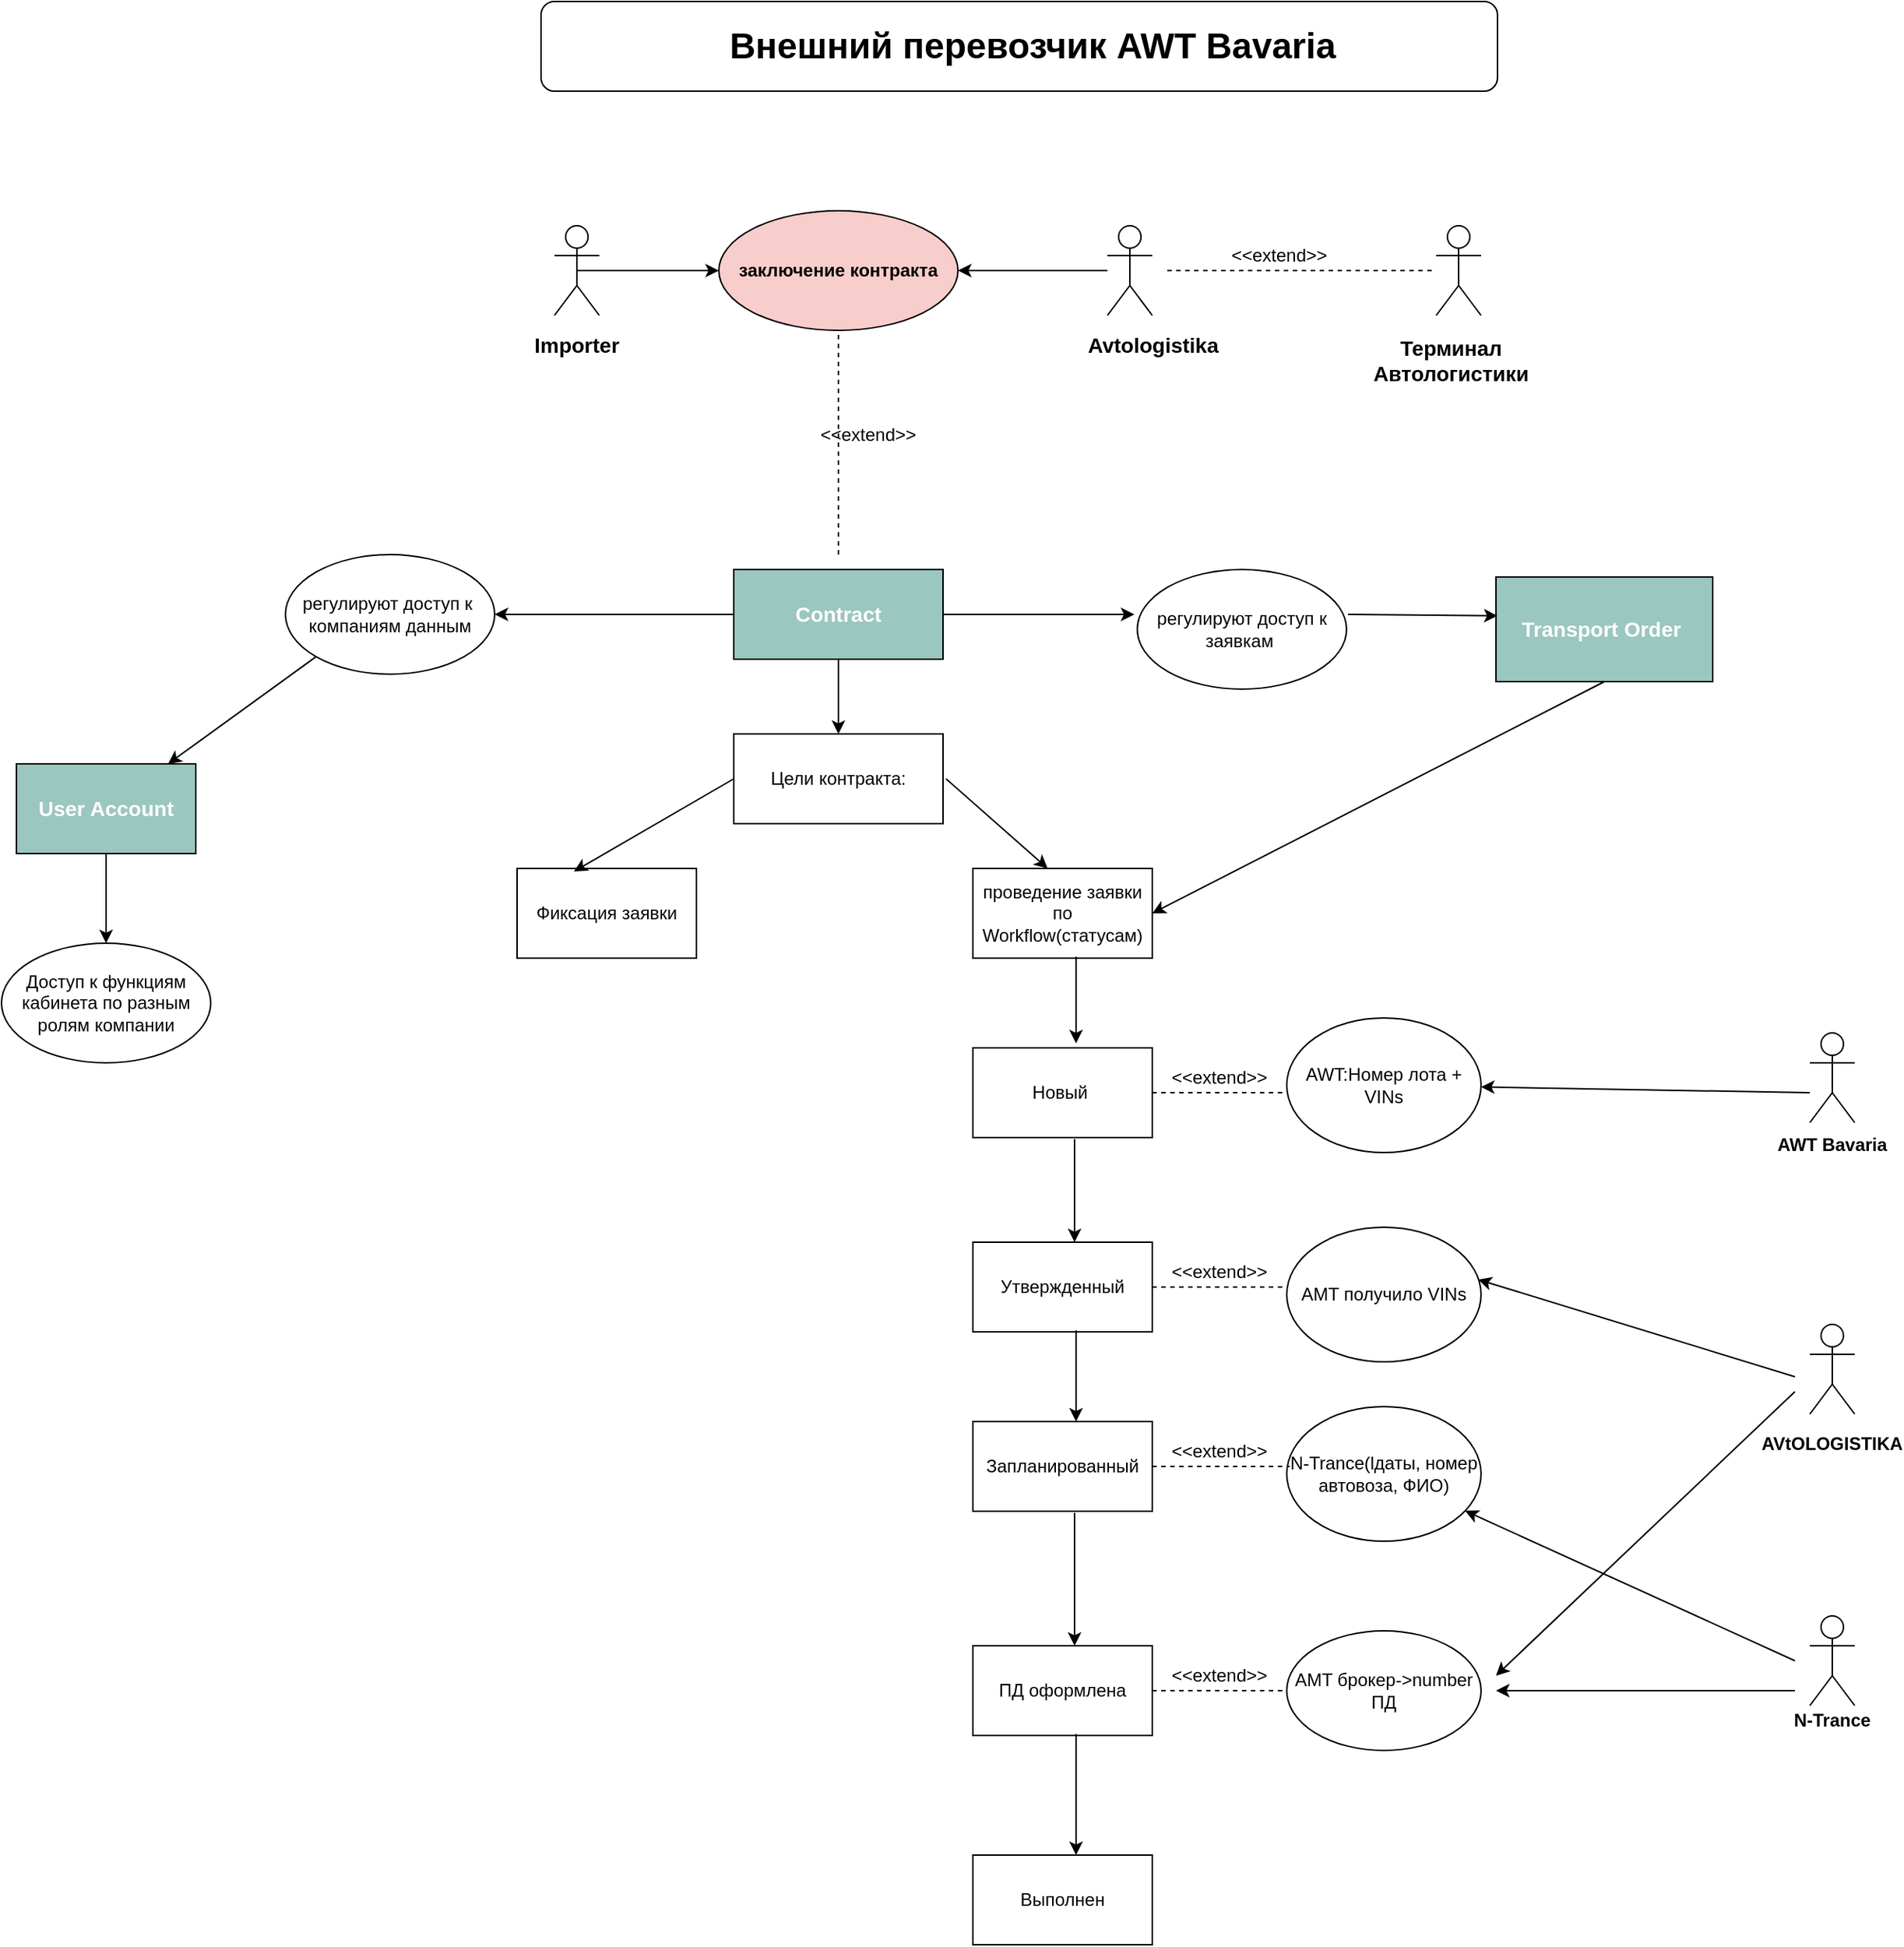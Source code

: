 <mxfile pages="1" version="11.2.1" type="github"><diagram id="hOKpGn4hMfoYbDpZg5hE" name="Page-1"><mxGraphModel dx="1422" dy="796" grid="1" gridSize="10" guides="1" tooltips="1" connect="1" arrows="1" fold="1" page="1" pageScale="1" pageWidth="827" pageHeight="1169" math="0" shadow="0"><root><mxCell id="0"/><mxCell id="1" parent="0"/><mxCell id="SEftxIGA5j4Dj2vKl4Z--4" value="Цели контракта:" style="rounded=0;whiteSpace=wrap;html=1;" parent="1" vertex="1"><mxGeometry x="490" y="550" width="140" height="60" as="geometry"/></mxCell><mxCell id="SEftxIGA5j4Dj2vKl4Z--5" value="Фиксация заявки" style="rounded=0;whiteSpace=wrap;html=1;" parent="1" vertex="1"><mxGeometry x="345" y="640" width="120" height="60" as="geometry"/></mxCell><mxCell id="SEftxIGA5j4Dj2vKl4Z--6" value="проведение заявки по Workflow(статусам)" style="rounded=0;whiteSpace=wrap;html=1;" parent="1" vertex="1"><mxGeometry x="650" y="640" width="120" height="60" as="geometry"/></mxCell><mxCell id="SEftxIGA5j4Dj2vKl4Z--7" value="" style="endArrow=classic;html=1;entryX=0.575;entryY=-0.05;entryDx=0;entryDy=0;entryPerimeter=0;" parent="1" target="SEftxIGA5j4Dj2vKl4Z--8" edge="1"><mxGeometry width="50" height="50" relative="1" as="geometry"><mxPoint x="719" y="699" as="sourcePoint"/><mxPoint x="718" y="750" as="targetPoint"/></mxGeometry></mxCell><mxCell id="SEftxIGA5j4Dj2vKl4Z--8" value="Новый&amp;nbsp;" style="rounded=0;whiteSpace=wrap;html=1;" parent="1" vertex="1"><mxGeometry x="650" y="760" width="120" height="60" as="geometry"/></mxCell><mxCell id="SEftxIGA5j4Dj2vKl4Z--9" value="" style="endArrow=classic;html=1;exitX=0;exitY=0.5;exitDx=0;exitDy=0;entryX=0.317;entryY=0.033;entryDx=0;entryDy=0;entryPerimeter=0;" parent="1" source="SEftxIGA5j4Dj2vKl4Z--4" target="SEftxIGA5j4Dj2vKl4Z--5" edge="1"><mxGeometry width="50" height="50" relative="1" as="geometry"><mxPoint x="360" y="630" as="sourcePoint"/><mxPoint x="410" y="580" as="targetPoint"/></mxGeometry></mxCell><mxCell id="SEftxIGA5j4Dj2vKl4Z--10" value="" style="endArrow=classic;html=1;" parent="1" edge="1"><mxGeometry width="50" height="50" relative="1" as="geometry"><mxPoint x="632" y="580" as="sourcePoint"/><mxPoint x="700" y="640" as="targetPoint"/></mxGeometry></mxCell><mxCell id="SEftxIGA5j4Dj2vKl4Z--11" value="" style="endArrow=classic;html=1;exitX=0.567;exitY=1.017;exitDx=0;exitDy=0;exitPerimeter=0;" parent="1" source="SEftxIGA5j4Dj2vKl4Z--8" edge="1"><mxGeometry width="50" height="50" relative="1" as="geometry"><mxPoint x="710" y="940" as="sourcePoint"/><mxPoint x="718" y="890" as="targetPoint"/></mxGeometry></mxCell><mxCell id="SEftxIGA5j4Dj2vKl4Z--12" value="Утвержденный" style="rounded=0;whiteSpace=wrap;html=1;" parent="1" vertex="1"><mxGeometry x="650" y="890" width="120" height="60" as="geometry"/></mxCell><mxCell id="SEftxIGA5j4Dj2vKl4Z--13" value="" style="endArrow=none;dashed=1;html=1;exitX=1;exitY=0.5;exitDx=0;exitDy=0;" parent="1" source="SEftxIGA5j4Dj2vKl4Z--8" edge="1"><mxGeometry width="50" height="50" relative="1" as="geometry"><mxPoint x="810" y="830" as="sourcePoint"/><mxPoint x="860" y="790" as="targetPoint"/></mxGeometry></mxCell><mxCell id="SEftxIGA5j4Dj2vKl4Z--14" value="" style="endArrow=none;dashed=1;html=1;exitX=1;exitY=0.5;exitDx=0;exitDy=0;" parent="1" source="SEftxIGA5j4Dj2vKl4Z--12" edge="1"><mxGeometry width="50" height="50" relative="1" as="geometry"><mxPoint x="830" y="950" as="sourcePoint"/><mxPoint x="860" y="920" as="targetPoint"/></mxGeometry></mxCell><mxCell id="SEftxIGA5j4Dj2vKl4Z--15" value="&lt;span style=&quot;white-space: normal&quot;&gt;AWT:Номер лота + VINs&lt;/span&gt;" style="ellipse;whiteSpace=wrap;html=1;" parent="1" vertex="1"><mxGeometry x="860" y="740" width="130" height="90" as="geometry"/></mxCell><mxCell id="SEftxIGA5j4Dj2vKl4Z--16" value="AMT получило VINs" style="ellipse;whiteSpace=wrap;html=1;" parent="1" vertex="1"><mxGeometry x="860" y="880" width="130" height="90" as="geometry"/></mxCell><mxCell id="SEftxIGA5j4Dj2vKl4Z--17" value="" style="endArrow=classic;html=1;exitX=0.575;exitY=0.983;exitDx=0;exitDy=0;exitPerimeter=0;" parent="1" source="SEftxIGA5j4Dj2vKl4Z--12" edge="1"><mxGeometry width="50" height="50" relative="1" as="geometry"><mxPoint x="710" y="1060" as="sourcePoint"/><mxPoint x="719" y="1010" as="targetPoint"/></mxGeometry></mxCell><mxCell id="SEftxIGA5j4Dj2vKl4Z--18" value="Запланированный" style="rounded=0;whiteSpace=wrap;html=1;" parent="1" vertex="1"><mxGeometry x="650" y="1010" width="120" height="60" as="geometry"/></mxCell><mxCell id="SEftxIGA5j4Dj2vKl4Z--19" value="N-Trance(lдаты, номер автовоза, ФИО)" style="ellipse;whiteSpace=wrap;html=1;" parent="1" vertex="1"><mxGeometry x="860" y="1000" width="130" height="90" as="geometry"/></mxCell><mxCell id="SEftxIGA5j4Dj2vKl4Z--20" value="" style="endArrow=none;dashed=1;html=1;exitX=1;exitY=0.5;exitDx=0;exitDy=0;" parent="1" source="SEftxIGA5j4Dj2vKl4Z--18" edge="1"><mxGeometry width="50" height="50" relative="1" as="geometry"><mxPoint x="780" y="1070" as="sourcePoint"/><mxPoint x="862" y="1040" as="targetPoint"/></mxGeometry></mxCell><mxCell id="SEftxIGA5j4Dj2vKl4Z--21" value="" style="endArrow=classic;html=1;exitX=0.567;exitY=1.017;exitDx=0;exitDy=0;exitPerimeter=0;" parent="1" source="SEftxIGA5j4Dj2vKl4Z--18" edge="1"><mxGeometry width="50" height="50" relative="1" as="geometry"><mxPoint x="730" y="1190" as="sourcePoint"/><mxPoint x="718" y="1160" as="targetPoint"/></mxGeometry></mxCell><mxCell id="SEftxIGA5j4Dj2vKl4Z--22" value="ПД оформлена" style="rounded=0;whiteSpace=wrap;html=1;" parent="1" vertex="1"><mxGeometry x="650" y="1160" width="120" height="60" as="geometry"/></mxCell><mxCell id="SEftxIGA5j4Dj2vKl4Z--23" value="AMT брокер-&amp;gt;number ПД" style="ellipse;whiteSpace=wrap;html=1;" parent="1" vertex="1"><mxGeometry x="860" y="1150" width="130" height="80" as="geometry"/></mxCell><mxCell id="SEftxIGA5j4Dj2vKl4Z--24" value="" style="endArrow=none;dashed=1;html=1;exitX=1;exitY=0.5;exitDx=0;exitDy=0;entryX=0;entryY=0.5;entryDx=0;entryDy=0;" parent="1" source="SEftxIGA5j4Dj2vKl4Z--22" target="SEftxIGA5j4Dj2vKl4Z--23" edge="1"><mxGeometry width="50" height="50" relative="1" as="geometry"><mxPoint x="800" y="1220" as="sourcePoint"/><mxPoint x="850" y="1170" as="targetPoint"/></mxGeometry></mxCell><mxCell id="SEftxIGA5j4Dj2vKl4Z--25" value="&amp;lt;&amp;lt;extend&amp;gt;&amp;gt;" style="text;html=1;strokeColor=none;fillColor=none;align=center;verticalAlign=middle;whiteSpace=wrap;rounded=0;" parent="1" vertex="1"><mxGeometry x="795" y="770" width="40" height="20" as="geometry"/></mxCell><mxCell id="SEftxIGA5j4Dj2vKl4Z--26" value="&amp;lt;&amp;lt;extend&amp;gt;&amp;gt;" style="text;html=1;strokeColor=none;fillColor=none;align=center;verticalAlign=middle;whiteSpace=wrap;rounded=0;" parent="1" vertex="1"><mxGeometry x="795" y="900" width="40" height="20" as="geometry"/></mxCell><mxCell id="SEftxIGA5j4Dj2vKl4Z--27" value="&amp;lt;&amp;lt;extend&amp;gt;&amp;gt;" style="text;html=1;strokeColor=none;fillColor=none;align=center;verticalAlign=middle;whiteSpace=wrap;rounded=0;" parent="1" vertex="1"><mxGeometry x="795" y="1020" width="40" height="20" as="geometry"/></mxCell><mxCell id="SEftxIGA5j4Dj2vKl4Z--28" value="&amp;lt;&amp;lt;extend&amp;gt;&amp;gt;" style="text;html=1;strokeColor=none;fillColor=none;align=center;verticalAlign=middle;whiteSpace=wrap;rounded=0;" parent="1" vertex="1"><mxGeometry x="795" y="1170" width="40" height="20" as="geometry"/></mxCell><mxCell id="SEftxIGA5j4Dj2vKl4Z--29" value="" style="endArrow=classic;html=1;exitX=0.575;exitY=0.983;exitDx=0;exitDy=0;exitPerimeter=0;" parent="1" source="SEftxIGA5j4Dj2vKl4Z--22" edge="1"><mxGeometry width="50" height="50" relative="1" as="geometry"><mxPoint x="700" y="1350" as="sourcePoint"/><mxPoint x="719" y="1300" as="targetPoint"/></mxGeometry></mxCell><mxCell id="SEftxIGA5j4Dj2vKl4Z--30" value="Выполнен" style="rounded=0;whiteSpace=wrap;html=1;" parent="1" vertex="1"><mxGeometry x="650" y="1300" width="120" height="60" as="geometry"/></mxCell><mxCell id="SEftxIGA5j4Dj2vKl4Z--31" value="Actor" style="shape=umlActor;verticalLabelPosition=bottom;labelBackgroundColor=#ffffff;verticalAlign=top;html=1;outlineConnect=0;noLabel=1;" parent="1" vertex="1"><mxGeometry x="1210" y="750" width="30" height="60" as="geometry"/></mxCell><mxCell id="SEftxIGA5j4Dj2vKl4Z--32" value="Actor" style="shape=umlActor;verticalLabelPosition=bottom;labelBackgroundColor=#ffffff;verticalAlign=top;html=1;outlineConnect=0;noLabel=1;" parent="1" vertex="1"><mxGeometry x="1210" y="945" width="30" height="60" as="geometry"/></mxCell><mxCell id="SEftxIGA5j4Dj2vKl4Z--33" value="Actor" style="shape=umlActor;verticalLabelPosition=bottom;labelBackgroundColor=#ffffff;verticalAlign=top;html=1;outlineConnect=0;noLabel=1;" parent="1" vertex="1"><mxGeometry x="1210" y="1140" width="30" height="60" as="geometry"/></mxCell><mxCell id="SEftxIGA5j4Dj2vKl4Z--34" value="&lt;b&gt;AWT Bavaria&lt;/b&gt;" style="text;html=1;strokeColor=none;fillColor=none;align=center;verticalAlign=middle;whiteSpace=wrap;rounded=0;" parent="1" vertex="1"><mxGeometry x="1180" y="810" width="90" height="30" as="geometry"/></mxCell><mxCell id="SEftxIGA5j4Dj2vKl4Z--35" value="&lt;b&gt;AVtOLOGISTIKA&lt;/b&gt;" style="text;html=1;strokeColor=none;fillColor=none;align=center;verticalAlign=middle;whiteSpace=wrap;rounded=0;" parent="1" vertex="1"><mxGeometry x="1205" y="1015" width="40" height="20" as="geometry"/></mxCell><mxCell id="SEftxIGA5j4Dj2vKl4Z--36" value="&lt;b&gt;N-Trance&lt;/b&gt;" style="text;html=1;strokeColor=none;fillColor=none;align=center;verticalAlign=middle;whiteSpace=wrap;rounded=0;" parent="1" vertex="1"><mxGeometry x="1190" y="1200" width="70" height="20" as="geometry"/></mxCell><mxCell id="SEftxIGA5j4Dj2vKl4Z--37" value="" style="endArrow=classic;html=1;" parent="1" target="SEftxIGA5j4Dj2vKl4Z--15" edge="1"><mxGeometry width="50" height="50" relative="1" as="geometry"><mxPoint x="1210" y="790" as="sourcePoint"/><mxPoint x="1150" y="750" as="targetPoint"/></mxGeometry></mxCell><mxCell id="SEftxIGA5j4Dj2vKl4Z--38" value="" style="endArrow=classic;html=1;entryX=0.985;entryY=0.389;entryDx=0;entryDy=0;entryPerimeter=0;" parent="1" target="SEftxIGA5j4Dj2vKl4Z--16" edge="1"><mxGeometry width="50" height="50" relative="1" as="geometry"><mxPoint x="1200" y="980" as="sourcePoint"/><mxPoint x="1160" y="920" as="targetPoint"/></mxGeometry></mxCell><mxCell id="SEftxIGA5j4Dj2vKl4Z--39" value="" style="endArrow=classic;html=1;" parent="1" target="SEftxIGA5j4Dj2vKl4Z--19" edge="1"><mxGeometry width="50" height="50" relative="1" as="geometry"><mxPoint x="1200" y="1170" as="sourcePoint"/><mxPoint x="1110" y="1060" as="targetPoint"/></mxGeometry></mxCell><mxCell id="SEftxIGA5j4Dj2vKl4Z--40" value="" style="endArrow=classic;html=1;" parent="1" edge="1"><mxGeometry width="50" height="50" relative="1" as="geometry"><mxPoint x="1200" y="990" as="sourcePoint"/><mxPoint x="1000" y="1180" as="targetPoint"/></mxGeometry></mxCell><mxCell id="SEftxIGA5j4Dj2vKl4Z--41" value="&lt;b&gt;&lt;font style=&quot;font-size: 24px&quot;&gt;Внешний перевозчик AWT Bavaria&lt;/font&gt;&lt;/b&gt;" style="text;html=1;strokeColor=none;fillColor=none;align=center;verticalAlign=middle;whiteSpace=wrap;rounded=0;" parent="1" vertex="1"><mxGeometry x="370" y="60" width="640" height="60" as="geometry"/></mxCell><mxCell id="SEftxIGA5j4Dj2vKl4Z--42" value="&lt;b&gt;&lt;font style=&quot;font-size: 14px&quot;&gt;Transport Order&amp;nbsp;&lt;/font&gt;&lt;/b&gt;" style="rounded=0;whiteSpace=wrap;html=1;labelBackgroundColor=none;fillColor=#9AC7BF;fontColor=#FFFFFF;labelBorderColor=none;" parent="1" vertex="1"><mxGeometry x="1000" y="445" width="145" height="70" as="geometry"/></mxCell><mxCell id="SEftxIGA5j4Dj2vKl4Z--43" value="&lt;font style=&quot;font-size: 14px&quot; color=&quot;#ffffff&quot;&gt;&lt;b&gt;Contract&lt;/b&gt;&lt;/font&gt;" style="rounded=0;whiteSpace=wrap;html=1;labelBackgroundColor=none;fillColor=#9AC7BF;strokeColor=#000000;strokeWidth=1;" parent="1" vertex="1"><mxGeometry x="490" y="440" width="140" height="60" as="geometry"/></mxCell><mxCell id="SEftxIGA5j4Dj2vKl4Z--44" value="" style="endArrow=classic;html=1;fontColor=#FFFFFF;entryX=0.5;entryY=0;entryDx=0;entryDy=0;" parent="1" source="SEftxIGA5j4Dj2vKl4Z--43" target="SEftxIGA5j4Dj2vKl4Z--4" edge="1"><mxGeometry width="50" height="50" relative="1" as="geometry"><mxPoint x="540" y="590" as="sourcePoint"/><mxPoint x="590" y="540" as="targetPoint"/></mxGeometry></mxCell><mxCell id="SEftxIGA5j4Dj2vKl4Z--45" value="" style="endArrow=classic;html=1;fontColor=#FFFFFF;" parent="1" edge="1"><mxGeometry width="50" height="50" relative="1" as="geometry"><mxPoint x="1200" y="1190" as="sourcePoint"/><mxPoint x="1000" y="1190" as="targetPoint"/></mxGeometry></mxCell><mxCell id="SEftxIGA5j4Dj2vKl4Z--46" value="&lt;font style=&quot;font-size: 14px&quot;&gt;&lt;b&gt;User Account&lt;/b&gt;&lt;/font&gt;" style="rounded=0;whiteSpace=wrap;html=1;labelBackgroundColor=none;fillColor=#9AC7BF;fontColor=#FFFFFF;" parent="1" vertex="1"><mxGeometry x="10" y="570" width="120" height="60" as="geometry"/></mxCell><mxCell id="SEftxIGA5j4Dj2vKl4Z--47" value="&lt;font color=&quot;#000000&quot;&gt;регулируют доступ к&amp;nbsp; компаниям данным&lt;/font&gt;" style="ellipse;whiteSpace=wrap;html=1;labelBackgroundColor=none;fillColor=none;fontColor=#FFFFFF;" parent="1" vertex="1"><mxGeometry x="190" y="430" width="140" height="80" as="geometry"/></mxCell><mxCell id="SEftxIGA5j4Dj2vKl4Z--48" value="" style="endArrow=classic;html=1;fontColor=#FFFFFF;exitX=0;exitY=0.5;exitDx=0;exitDy=0;entryX=1;entryY=0.5;entryDx=0;entryDy=0;" parent="1" source="SEftxIGA5j4Dj2vKl4Z--43" target="SEftxIGA5j4Dj2vKl4Z--47" edge="1"><mxGeometry width="50" height="50" relative="1" as="geometry"><mxPoint x="400" y="480" as="sourcePoint"/><mxPoint x="450" y="430" as="targetPoint"/></mxGeometry></mxCell><mxCell id="SEftxIGA5j4Dj2vKl4Z--49" value="Actor" style="shape=umlActor;verticalLabelPosition=bottom;labelBackgroundColor=#ffffff;verticalAlign=top;html=1;outlineConnect=0;fillColor=none;fontColor=#FFFFFF;" parent="1" vertex="1"><mxGeometry x="370" y="210" width="30" height="60" as="geometry"/></mxCell><mxCell id="SEftxIGA5j4Dj2vKl4Z--50" value="Actor" style="shape=umlActor;verticalLabelPosition=bottom;labelBackgroundColor=#ffffff;verticalAlign=top;html=1;outlineConnect=0;fillColor=none;fontColor=#FFFFFF;" parent="1" vertex="1"><mxGeometry x="740" y="210" width="30" height="60" as="geometry"/></mxCell><mxCell id="SEftxIGA5j4Dj2vKl4Z--51" value="Text" style="text;html=1;strokeColor=none;fillColor=none;align=center;verticalAlign=middle;whiteSpace=wrap;rounded=0;labelBackgroundColor=none;fontColor=#FFFFFF;" parent="1" vertex="1"><mxGeometry x="430" y="280" width="40" height="20" as="geometry"/></mxCell><mxCell id="SEftxIGA5j4Dj2vKl4Z--52" value="&lt;font color=&quot;#000000&quot;&gt;&lt;b&gt;заключение контракта&lt;/b&gt;&lt;/font&gt;" style="ellipse;whiteSpace=wrap;html=1;labelBackgroundColor=none;fillColor=#f8cecc;strokeColor=#000000;" parent="1" vertex="1"><mxGeometry x="480" y="200" width="160" height="80" as="geometry"/></mxCell><mxCell id="SEftxIGA5j4Dj2vKl4Z--53" value="&lt;span style=&quot;color: rgb(0 , 0 , 0)&quot;&gt;&lt;b&gt;&lt;font style=&quot;font-size: 14px&quot;&gt;Importer&lt;/font&gt;&lt;/b&gt;&lt;/span&gt;" style="text;html=1;strokeColor=none;fillColor=none;align=center;verticalAlign=middle;whiteSpace=wrap;rounded=0;labelBackgroundColor=none;fontColor=#FFFFFF;" parent="1" vertex="1"><mxGeometry x="365" y="280" width="40" height="20" as="geometry"/></mxCell><mxCell id="SEftxIGA5j4Dj2vKl4Z--54" value="&lt;font color=&quot;#000000&quot; style=&quot;font-size: 14px&quot;&gt;&lt;b&gt;Avtologistika&lt;/b&gt;&lt;/font&gt;" style="text;html=1;fontColor=#FFFFFF;" parent="1" vertex="1"><mxGeometry x="725" y="275" width="70" height="30" as="geometry"/></mxCell><mxCell id="SEftxIGA5j4Dj2vKl4Z--55" value="" style="endArrow=classic;html=1;fontColor=#FFFFFF;entryX=0;entryY=0.5;entryDx=0;entryDy=0;exitX=0.5;exitY=0.5;exitDx=0;exitDy=0;exitPerimeter=0;" parent="1" source="SEftxIGA5j4Dj2vKl4Z--49" target="SEftxIGA5j4Dj2vKl4Z--52" edge="1"><mxGeometry width="50" height="50" relative="1" as="geometry"><mxPoint x="390" y="250" as="sourcePoint"/><mxPoint x="480" y="230" as="targetPoint"/></mxGeometry></mxCell><mxCell id="SEftxIGA5j4Dj2vKl4Z--56" value="" style="endArrow=classic;html=1;fontColor=#FFFFFF;entryX=1;entryY=0.5;entryDx=0;entryDy=0;" parent="1" target="SEftxIGA5j4Dj2vKl4Z--52" edge="1"><mxGeometry width="50" height="50" relative="1" as="geometry"><mxPoint x="740" y="240" as="sourcePoint"/><mxPoint x="700" y="290" as="targetPoint"/></mxGeometry></mxCell><mxCell id="SEftxIGA5j4Dj2vKl4Z--57" value="" style="endArrow=none;dashed=1;html=1;fontColor=#FFFFFF;entryX=0.5;entryY=1;entryDx=0;entryDy=0;" parent="1" target="SEftxIGA5j4Dj2vKl4Z--52" edge="1"><mxGeometry width="50" height="50" relative="1" as="geometry"><mxPoint x="560" y="430" as="sourcePoint"/><mxPoint x="590" y="320" as="targetPoint"/></mxGeometry></mxCell><mxCell id="SEftxIGA5j4Dj2vKl4Z--58" value="" style="endArrow=classic;html=1;fontColor=#FFFFFF;exitX=0;exitY=1;exitDx=0;exitDy=0;" parent="1" source="SEftxIGA5j4Dj2vKl4Z--47" target="SEftxIGA5j4Dj2vKl4Z--46" edge="1"><mxGeometry width="50" height="50" relative="1" as="geometry"><mxPoint x="190" y="620" as="sourcePoint"/><mxPoint x="240" y="570" as="targetPoint"/></mxGeometry></mxCell><mxCell id="SEftxIGA5j4Dj2vKl4Z--59" value="&amp;lt;&amp;lt;extend&amp;gt;&amp;gt;" style="text;html=1;strokeColor=none;fillColor=none;align=center;verticalAlign=middle;whiteSpace=wrap;rounded=0;" parent="1" vertex="1"><mxGeometry x="560" y="340" width="40" height="20" as="geometry"/></mxCell><mxCell id="SEftxIGA5j4Dj2vKl4Z--60" value="" style="endArrow=classic;html=1;fontColor=#FFFFFF;exitX=1.007;exitY=0.375;exitDx=0;exitDy=0;exitPerimeter=0;entryX=0.007;entryY=0.371;entryDx=0;entryDy=0;entryPerimeter=0;" parent="1" source="SEftxIGA5j4Dj2vKl4Z--62" target="SEftxIGA5j4Dj2vKl4Z--42" edge="1"><mxGeometry width="50" height="50" relative="1" as="geometry"><mxPoint x="290" y="850" as="sourcePoint"/><mxPoint x="320" y="599" as="targetPoint"/></mxGeometry></mxCell><mxCell id="SEftxIGA5j4Dj2vKl4Z--61" value="" style="rounded=1;whiteSpace=wrap;html=1;labelBackgroundColor=none;fillColor=none;fontColor=#FFFFFF;" parent="1" vertex="1"><mxGeometry x="361" y="60" width="640" height="60" as="geometry"/></mxCell><mxCell id="SEftxIGA5j4Dj2vKl4Z--62" value="&lt;font color=&quot;#000000&quot;&gt;регулируют доступ к заявкам&amp;nbsp;&lt;/font&gt;" style="ellipse;whiteSpace=wrap;html=1;labelBackgroundColor=none;fillColor=none;fontColor=#FFFFFF;" parent="1" vertex="1"><mxGeometry x="760" y="440" width="140" height="80" as="geometry"/></mxCell><mxCell id="SEftxIGA5j4Dj2vKl4Z--63" value="" style="endArrow=classic;html=1;fontColor=#FFFFFF;exitX=1;exitY=0.5;exitDx=0;exitDy=0;entryX=-0.014;entryY=0.375;entryDx=0;entryDy=0;entryPerimeter=0;" parent="1" source="SEftxIGA5j4Dj2vKl4Z--43" target="SEftxIGA5j4Dj2vKl4Z--62" edge="1"><mxGeometry width="50" height="50" relative="1" as="geometry"><mxPoint x="650" y="480" as="sourcePoint"/><mxPoint x="700" y="430" as="targetPoint"/></mxGeometry></mxCell><mxCell id="SEftxIGA5j4Dj2vKl4Z--64" value="" style="endArrow=classic;html=1;fontColor=#FFFFFF;exitX=0.5;exitY=1;exitDx=0;exitDy=0;entryX=1;entryY=0.5;entryDx=0;entryDy=0;" parent="1" source="SEftxIGA5j4Dj2vKl4Z--42" target="SEftxIGA5j4Dj2vKl4Z--6" edge="1"><mxGeometry width="50" height="50" relative="1" as="geometry"><mxPoint x="860" y="650" as="sourcePoint"/><mxPoint x="910" y="600" as="targetPoint"/></mxGeometry></mxCell><mxCell id="SEftxIGA5j4Dj2vKl4Z--65" value="Доступ к функциям кабинета по разным ролям компании" style="ellipse;whiteSpace=wrap;html=1;labelBackgroundColor=none;fillColor=none;fontColor=#000000;" parent="1" vertex="1"><mxGeometry y="690" width="140" height="80" as="geometry"/></mxCell><mxCell id="SEftxIGA5j4Dj2vKl4Z--66" value="" style="endArrow=classic;html=1;fontColor=#FFFFFF;exitX=0.5;exitY=1;exitDx=0;exitDy=0;" parent="1" source="SEftxIGA5j4Dj2vKl4Z--46" target="SEftxIGA5j4Dj2vKl4Z--65" edge="1"><mxGeometry width="50" height="50" relative="1" as="geometry"><mxPoint x="250" y="770" as="sourcePoint"/><mxPoint x="300" y="720" as="targetPoint"/></mxGeometry></mxCell><mxCell id="SEftxIGA5j4Dj2vKl4Z--67" value="Actor" style="shape=umlActor;verticalLabelPosition=bottom;labelBackgroundColor=#ffffff;verticalAlign=top;html=1;outlineConnect=0;fillColor=none;fontColor=#FFFFFF;" parent="1" vertex="1"><mxGeometry x="960" y="210" width="30" height="60" as="geometry"/></mxCell><mxCell id="SEftxIGA5j4Dj2vKl4Z--68" value="" style="endArrow=none;dashed=1;html=1;fontColor=#FFFFFF;" parent="1" target="SEftxIGA5j4Dj2vKl4Z--67" edge="1"><mxGeometry width="50" height="50" relative="1" as="geometry"><mxPoint x="780" y="240" as="sourcePoint"/><mxPoint x="960" y="220" as="targetPoint"/></mxGeometry></mxCell><mxCell id="SEftxIGA5j4Dj2vKl4Z--69" value="&amp;lt;&amp;lt;extend&amp;gt;&amp;gt;" style="text;html=1;strokeColor=none;fillColor=none;align=center;verticalAlign=middle;whiteSpace=wrap;rounded=0;" parent="1" vertex="1"><mxGeometry x="835" y="220" width="40" height="20" as="geometry"/></mxCell><mxCell id="SEftxIGA5j4Dj2vKl4Z--70" value="&lt;font color=&quot;#000000&quot; style=&quot;font-size: 14px&quot;&gt;&lt;b&gt;Терминал Автологистики&lt;/b&gt;&lt;/font&gt;" style="text;html=1;strokeColor=none;fillColor=none;align=center;verticalAlign=middle;whiteSpace=wrap;rounded=0;labelBackgroundColor=none;fontColor=#FFFFFF;" parent="1" vertex="1"><mxGeometry x="950" y="290" width="40" height="20" as="geometry"/></mxCell></root></mxGraphModel></diagram></mxfile>
